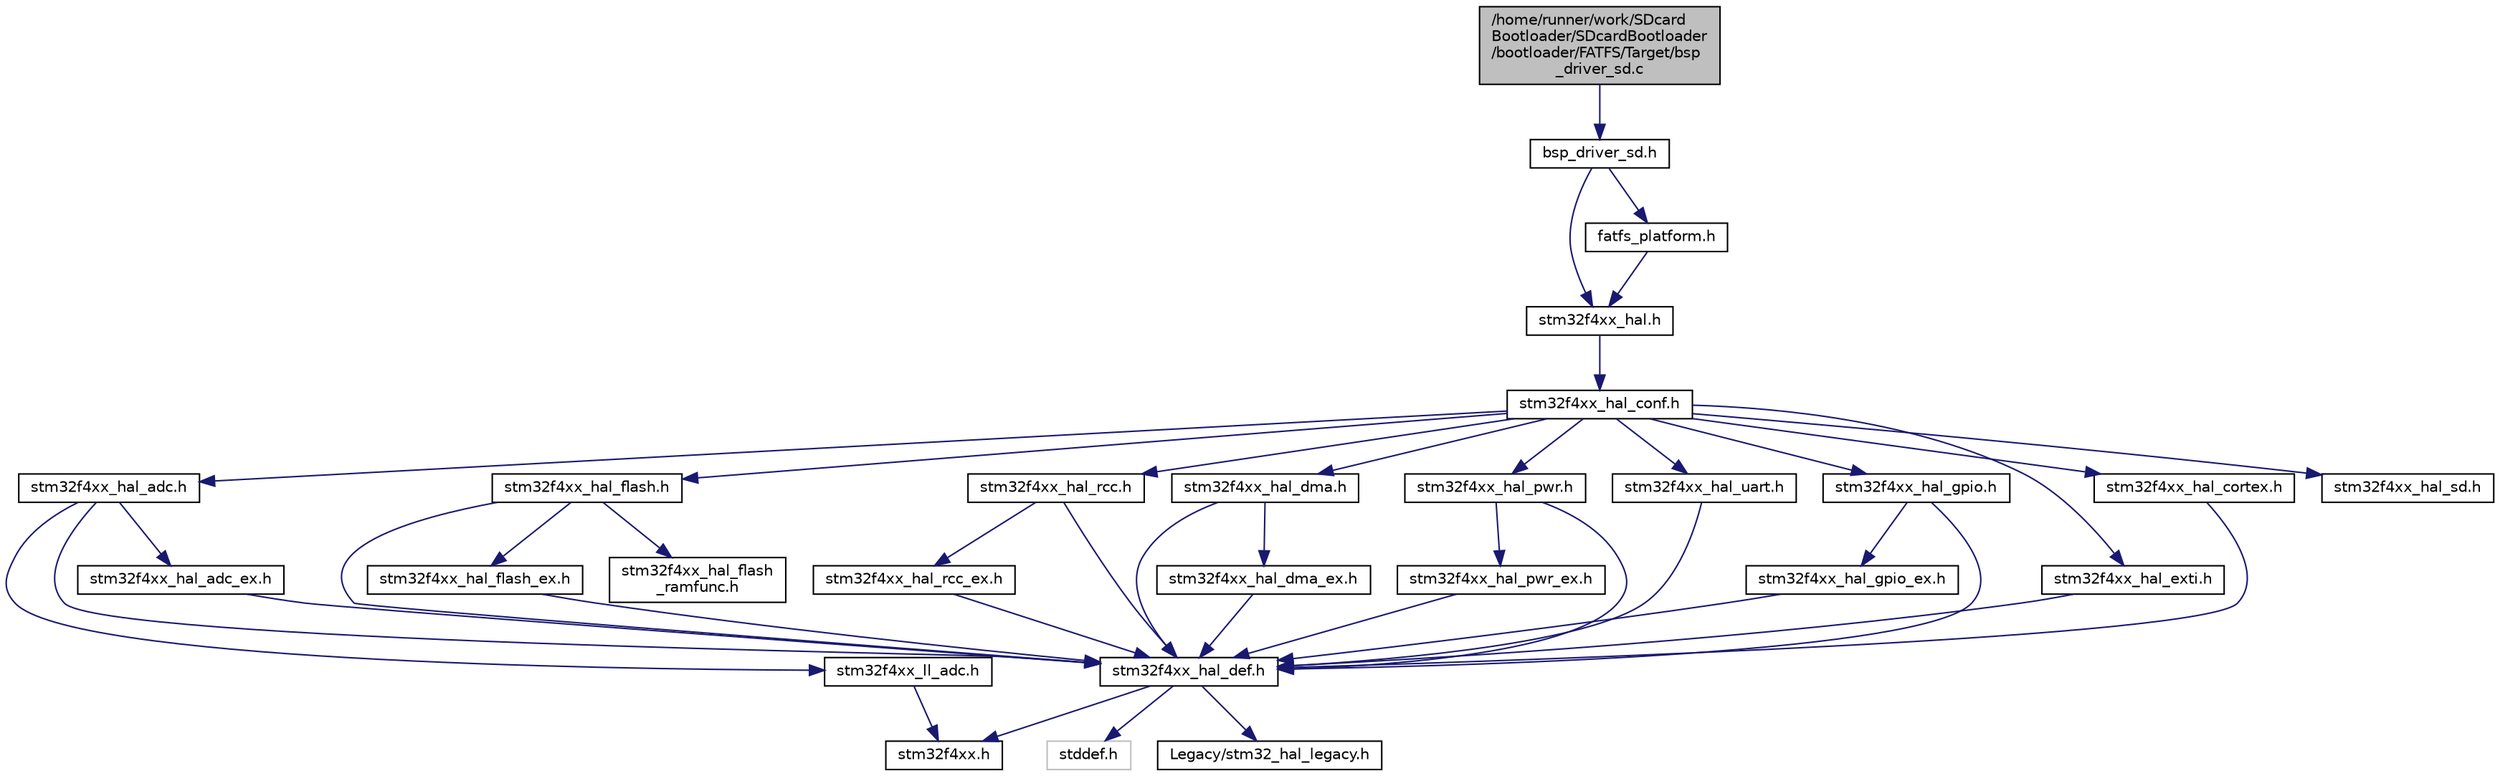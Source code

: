 digraph "/home/runner/work/SDcardBootloader/SDcardBootloader/bootloader/FATFS/Target/bsp_driver_sd.c"
{
 // LATEX_PDF_SIZE
  edge [fontname="Helvetica",fontsize="10",labelfontname="Helvetica",labelfontsize="10"];
  node [fontname="Helvetica",fontsize="10",shape=record];
  Node1 [label="/home/runner/work/SDcard\lBootloader/SDcardBootloader\l/bootloader/FATFS/Target/bsp\l_driver_sd.c",height=0.2,width=0.4,color="black", fillcolor="grey75", style="filled", fontcolor="black",tooltip="This file includes a generic uSD card driver. To be completed by the user according to the board used..."];
  Node1 -> Node2 [color="midnightblue",fontsize="10",style="solid"];
  Node2 [label="bsp_driver_sd.h",height=0.2,width=0.4,color="black", fillcolor="white", style="filled",URL="$bsp__driver__sd_8h.html",tooltip="This file contains the common defines and functions prototypes for the bsp_driver_sd...."];
  Node2 -> Node3 [color="midnightblue",fontsize="10",style="solid"];
  Node3 [label="stm32f4xx_hal.h",height=0.2,width=0.4,color="black", fillcolor="white", style="filled",URL="$stm32f4xx__hal_8h.html",tooltip="This file contains all the functions prototypes for the HAL module driver."];
  Node3 -> Node4 [color="midnightblue",fontsize="10",style="solid"];
  Node4 [label="stm32f4xx_hal_conf.h",height=0.2,width=0.4,color="black", fillcolor="white", style="filled",URL="$stm32f4xx__hal__conf_8h.html",tooltip=" "];
  Node4 -> Node5 [color="midnightblue",fontsize="10",style="solid"];
  Node5 [label="stm32f4xx_hal_rcc.h",height=0.2,width=0.4,color="black", fillcolor="white", style="filled",URL="$stm32f4xx__hal__rcc_8h.html",tooltip="Header file of RCC HAL module."];
  Node5 -> Node6 [color="midnightblue",fontsize="10",style="solid"];
  Node6 [label="stm32f4xx_hal_def.h",height=0.2,width=0.4,color="black", fillcolor="white", style="filled",URL="$stm32f4xx__hal__def_8h.html",tooltip="This file contains HAL common defines, enumeration, macros and structures definitions."];
  Node6 -> Node7 [color="midnightblue",fontsize="10",style="solid"];
  Node7 [label="stm32f4xx.h",height=0.2,width=0.4,color="black", fillcolor="white", style="filled",URL="$stm32f4xx_8h.html",tooltip="CMSIS STM32F4xx Device Peripheral Access Layer Header File."];
  Node6 -> Node8 [color="midnightblue",fontsize="10",style="solid"];
  Node8 [label="Legacy/stm32_hal_legacy.h",height=0.2,width=0.4,color="black", fillcolor="white", style="filled",URL="$stm32__hal__legacy_8h.html",tooltip="This file contains aliases definition for the STM32Cube HAL constants macros and functions maintained..."];
  Node6 -> Node9 [color="midnightblue",fontsize="10",style="solid"];
  Node9 [label="stddef.h",height=0.2,width=0.4,color="grey75", fillcolor="white", style="filled",tooltip=" "];
  Node5 -> Node10 [color="midnightblue",fontsize="10",style="solid"];
  Node10 [label="stm32f4xx_hal_rcc_ex.h",height=0.2,width=0.4,color="black", fillcolor="white", style="filled",URL="$stm32f4xx__hal__rcc__ex_8h.html",tooltip="Header file of RCC HAL Extension module."];
  Node10 -> Node6 [color="midnightblue",fontsize="10",style="solid"];
  Node4 -> Node11 [color="midnightblue",fontsize="10",style="solid"];
  Node11 [label="stm32f4xx_hal_gpio.h",height=0.2,width=0.4,color="black", fillcolor="white", style="filled",URL="$stm32f4xx__hal__gpio_8h.html",tooltip="Header file of GPIO HAL module."];
  Node11 -> Node6 [color="midnightblue",fontsize="10",style="solid"];
  Node11 -> Node12 [color="midnightblue",fontsize="10",style="solid"];
  Node12 [label="stm32f4xx_hal_gpio_ex.h",height=0.2,width=0.4,color="black", fillcolor="white", style="filled",URL="$stm32f4xx__hal__gpio__ex_8h.html",tooltip="Header file of GPIO HAL Extension module."];
  Node12 -> Node6 [color="midnightblue",fontsize="10",style="solid"];
  Node4 -> Node13 [color="midnightblue",fontsize="10",style="solid"];
  Node13 [label="stm32f4xx_hal_exti.h",height=0.2,width=0.4,color="black", fillcolor="white", style="filled",URL="$stm32f4xx__hal__exti_8h.html",tooltip="Header file of EXTI HAL module."];
  Node13 -> Node6 [color="midnightblue",fontsize="10",style="solid"];
  Node4 -> Node14 [color="midnightblue",fontsize="10",style="solid"];
  Node14 [label="stm32f4xx_hal_dma.h",height=0.2,width=0.4,color="black", fillcolor="white", style="filled",URL="$stm32f4xx__hal__dma_8h.html",tooltip="Header file of DMA HAL module."];
  Node14 -> Node6 [color="midnightblue",fontsize="10",style="solid"];
  Node14 -> Node15 [color="midnightblue",fontsize="10",style="solid"];
  Node15 [label="stm32f4xx_hal_dma_ex.h",height=0.2,width=0.4,color="black", fillcolor="white", style="filled",URL="$stm32f4xx__hal__dma__ex_8h.html",tooltip="Header file of DMA HAL extension module."];
  Node15 -> Node6 [color="midnightblue",fontsize="10",style="solid"];
  Node4 -> Node16 [color="midnightblue",fontsize="10",style="solid"];
  Node16 [label="stm32f4xx_hal_cortex.h",height=0.2,width=0.4,color="black", fillcolor="white", style="filled",URL="$stm32f4xx__hal__cortex_8h.html",tooltip="Header file of CORTEX HAL module."];
  Node16 -> Node6 [color="midnightblue",fontsize="10",style="solid"];
  Node4 -> Node17 [color="midnightblue",fontsize="10",style="solid"];
  Node17 [label="stm32f4xx_hal_adc.h",height=0.2,width=0.4,color="black", fillcolor="white", style="filled",URL="$stm32f4xx__hal__adc_8h.html",tooltip="Header file containing functions prototypes of ADC HAL library."];
  Node17 -> Node6 [color="midnightblue",fontsize="10",style="solid"];
  Node17 -> Node18 [color="midnightblue",fontsize="10",style="solid"];
  Node18 [label="stm32f4xx_ll_adc.h",height=0.2,width=0.4,color="black", fillcolor="white", style="filled",URL="$stm32f4xx__ll__adc_8h.html",tooltip="Header file of ADC LL module."];
  Node18 -> Node7 [color="midnightblue",fontsize="10",style="solid"];
  Node17 -> Node19 [color="midnightblue",fontsize="10",style="solid"];
  Node19 [label="stm32f4xx_hal_adc_ex.h",height=0.2,width=0.4,color="black", fillcolor="white", style="filled",URL="$stm32f4xx__hal__adc__ex_8h.html",tooltip="Header file of ADC HAL module."];
  Node19 -> Node6 [color="midnightblue",fontsize="10",style="solid"];
  Node4 -> Node20 [color="midnightblue",fontsize="10",style="solid"];
  Node20 [label="stm32f4xx_hal_flash.h",height=0.2,width=0.4,color="black", fillcolor="white", style="filled",URL="$stm32f4xx__hal__flash_8h.html",tooltip="Header file of FLASH HAL module."];
  Node20 -> Node6 [color="midnightblue",fontsize="10",style="solid"];
  Node20 -> Node21 [color="midnightblue",fontsize="10",style="solid"];
  Node21 [label="stm32f4xx_hal_flash_ex.h",height=0.2,width=0.4,color="black", fillcolor="white", style="filled",URL="$stm32f4xx__hal__flash__ex_8h.html",tooltip="Header file of FLASH HAL Extension module."];
  Node21 -> Node6 [color="midnightblue",fontsize="10",style="solid"];
  Node20 -> Node22 [color="midnightblue",fontsize="10",style="solid"];
  Node22 [label="stm32f4xx_hal_flash\l_ramfunc.h",height=0.2,width=0.4,color="black", fillcolor="white", style="filled",URL="$stm32f4xx__hal__flash__ramfunc_8h.html",tooltip="Header file of FLASH RAMFUNC driver."];
  Node4 -> Node23 [color="midnightblue",fontsize="10",style="solid"];
  Node23 [label="stm32f4xx_hal_pwr.h",height=0.2,width=0.4,color="black", fillcolor="white", style="filled",URL="$stm32f4xx__hal__pwr_8h.html",tooltip="Header file of PWR HAL module."];
  Node23 -> Node6 [color="midnightblue",fontsize="10",style="solid"];
  Node23 -> Node24 [color="midnightblue",fontsize="10",style="solid"];
  Node24 [label="stm32f4xx_hal_pwr_ex.h",height=0.2,width=0.4,color="black", fillcolor="white", style="filled",URL="$stm32f4xx__hal__pwr__ex_8h.html",tooltip="Header file of PWR HAL Extension module."];
  Node24 -> Node6 [color="midnightblue",fontsize="10",style="solid"];
  Node4 -> Node25 [color="midnightblue",fontsize="10",style="solid"];
  Node25 [label="stm32f4xx_hal_sd.h",height=0.2,width=0.4,color="black", fillcolor="white", style="filled",URL="$stm32f4xx__hal__sd_8h.html",tooltip="Header file of SD HAL module."];
  Node4 -> Node26 [color="midnightblue",fontsize="10",style="solid"];
  Node26 [label="stm32f4xx_hal_uart.h",height=0.2,width=0.4,color="black", fillcolor="white", style="filled",URL="$stm32f4xx__hal__uart_8h.html",tooltip="Header file of UART HAL module."];
  Node26 -> Node6 [color="midnightblue",fontsize="10",style="solid"];
  Node2 -> Node27 [color="midnightblue",fontsize="10",style="solid"];
  Node27 [label="fatfs_platform.h",height=0.2,width=0.4,color="black", fillcolor="white", style="filled",URL="$fatfs__platform_8h.html",tooltip=": fatfs_platform header file"];
  Node27 -> Node3 [color="midnightblue",fontsize="10",style="solid"];
}
